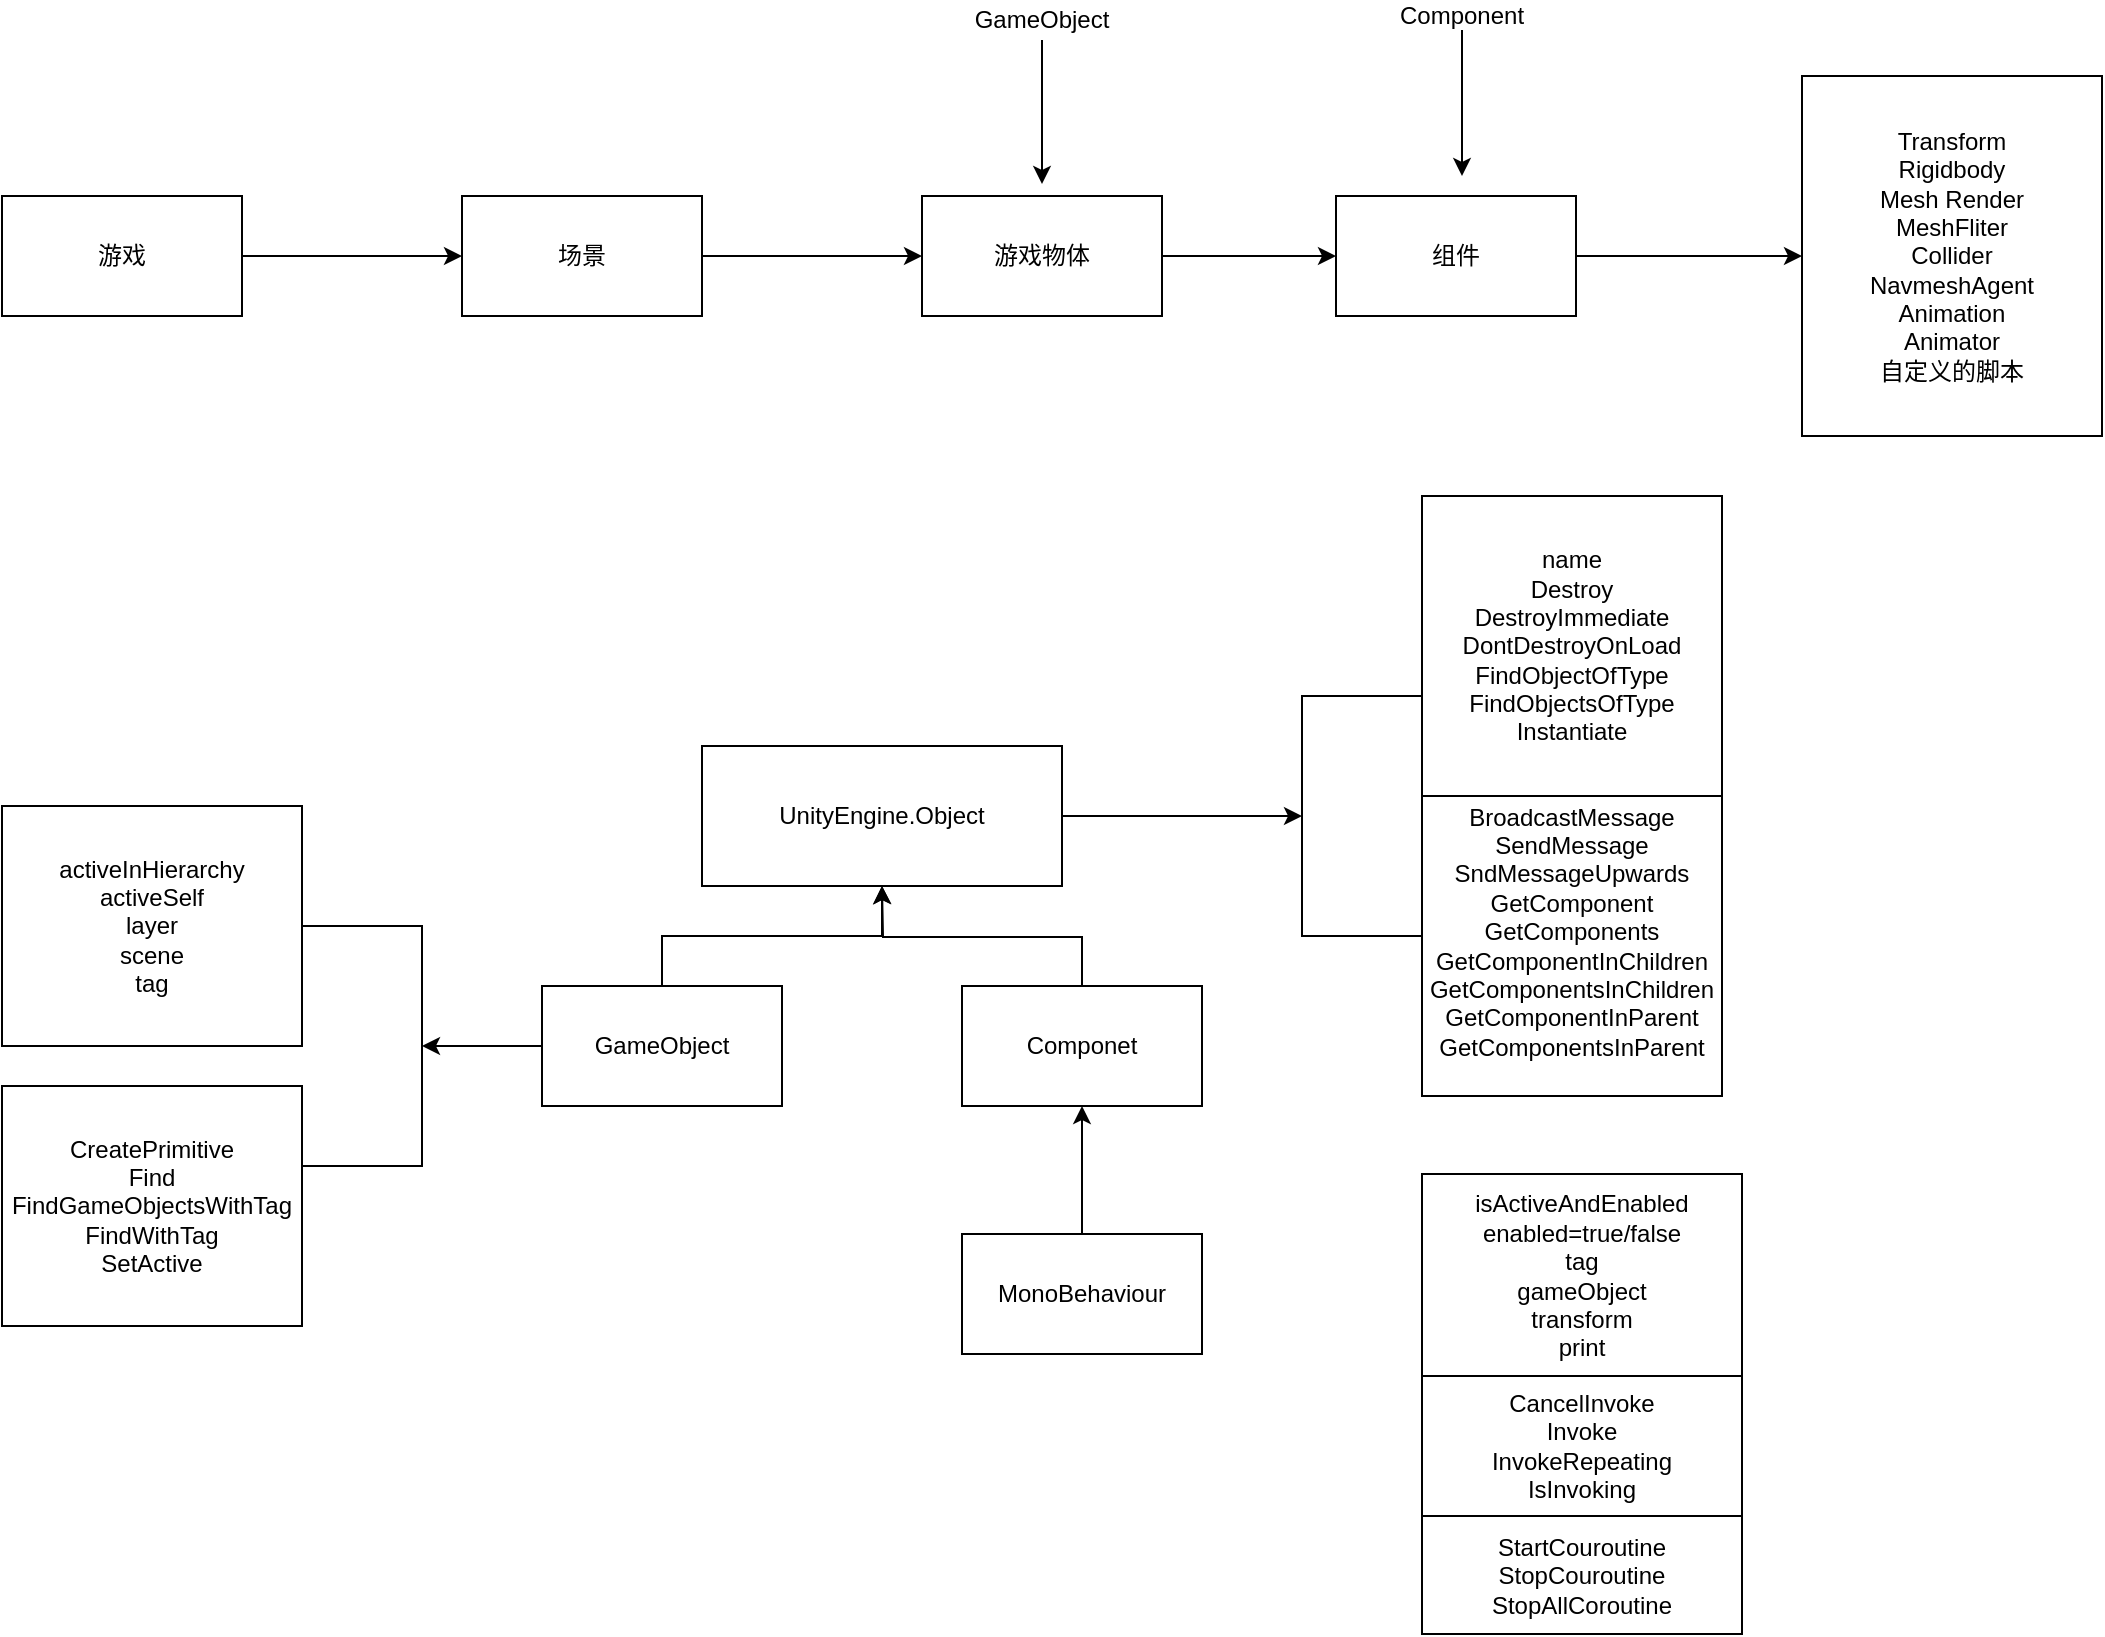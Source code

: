 <mxfile version="10.5.7" type="github"><diagram id="XaU9B5CVOMtlXePF3xGn" name="Page-1"><mxGraphModel dx="1398" dy="747" grid="1" gridSize="10" guides="1" tooltips="1" connect="1" arrows="1" fold="1" page="1" pageScale="1" pageWidth="827" pageHeight="1169" math="0" shadow="0"><root><mxCell id="0"/><mxCell id="1" parent="0"/><mxCell id="36FKOKf0ip_2aRhIWBwy-9" style="edgeStyle=orthogonalEdgeStyle;rounded=0;orthogonalLoop=1;jettySize=auto;html=1;exitX=1;exitY=0.5;exitDx=0;exitDy=0;entryX=0;entryY=0.5;entryDx=0;entryDy=0;" edge="1" parent="1" source="36FKOKf0ip_2aRhIWBwy-1" target="36FKOKf0ip_2aRhIWBwy-2"><mxGeometry relative="1" as="geometry"/></mxCell><mxCell id="36FKOKf0ip_2aRhIWBwy-1" value="&lt;span&gt;游戏&lt;/span&gt;" style="rounded=0;whiteSpace=wrap;html=1;" vertex="1" parent="1"><mxGeometry x="40" y="130" width="120" height="60" as="geometry"/></mxCell><mxCell id="36FKOKf0ip_2aRhIWBwy-10" style="edgeStyle=orthogonalEdgeStyle;rounded=0;orthogonalLoop=1;jettySize=auto;html=1;exitX=1;exitY=0.5;exitDx=0;exitDy=0;entryX=0;entryY=0.5;entryDx=0;entryDy=0;" edge="1" parent="1" source="36FKOKf0ip_2aRhIWBwy-2" target="36FKOKf0ip_2aRhIWBwy-3"><mxGeometry relative="1" as="geometry"/></mxCell><mxCell id="36FKOKf0ip_2aRhIWBwy-2" value="&lt;span&gt;场景&lt;/span&gt;" style="rounded=0;whiteSpace=wrap;html=1;" vertex="1" parent="1"><mxGeometry x="270" y="130" width="120" height="60" as="geometry"/></mxCell><mxCell id="36FKOKf0ip_2aRhIWBwy-11" style="edgeStyle=orthogonalEdgeStyle;rounded=0;orthogonalLoop=1;jettySize=auto;html=1;exitX=1;exitY=0.5;exitDx=0;exitDy=0;" edge="1" parent="1" source="36FKOKf0ip_2aRhIWBwy-3" target="36FKOKf0ip_2aRhIWBwy-4"><mxGeometry relative="1" as="geometry"/></mxCell><mxCell id="36FKOKf0ip_2aRhIWBwy-3" value="&lt;span&gt;游戏物体&lt;/span&gt;" style="rounded=0;whiteSpace=wrap;html=1;" vertex="1" parent="1"><mxGeometry x="500" y="130" width="120" height="60" as="geometry"/></mxCell><mxCell id="36FKOKf0ip_2aRhIWBwy-12" style="edgeStyle=orthogonalEdgeStyle;rounded=0;orthogonalLoop=1;jettySize=auto;html=1;exitX=1;exitY=0.5;exitDx=0;exitDy=0;entryX=0;entryY=0.5;entryDx=0;entryDy=0;" edge="1" parent="1" source="36FKOKf0ip_2aRhIWBwy-4" target="36FKOKf0ip_2aRhIWBwy-5"><mxGeometry relative="1" as="geometry"/></mxCell><mxCell id="36FKOKf0ip_2aRhIWBwy-4" value="&lt;span&gt;组件&lt;/span&gt;" style="rounded=0;whiteSpace=wrap;html=1;" vertex="1" parent="1"><mxGeometry x="707" y="130" width="120" height="60" as="geometry"/></mxCell><mxCell id="36FKOKf0ip_2aRhIWBwy-5" value="&lt;span&gt;Transform&lt;/span&gt;&lt;div&gt;Rigidbody&lt;/div&gt;&lt;div&gt;Mesh Render&lt;/div&gt;&lt;div&gt;MeshFliter&lt;/div&gt;&lt;div&gt;Collider&lt;/div&gt;&lt;div&gt;NavmeshAgent&lt;/div&gt;&lt;div&gt;Animation&lt;/div&gt;&lt;div&gt;Animator&lt;/div&gt;&lt;div&gt;自定义的脚本&lt;/div&gt;" style="rounded=0;whiteSpace=wrap;html=1;" vertex="1" parent="1"><mxGeometry x="940" y="70" width="150" height="180" as="geometry"/></mxCell><mxCell id="36FKOKf0ip_2aRhIWBwy-14" style="edgeStyle=orthogonalEdgeStyle;rounded=0;orthogonalLoop=1;jettySize=auto;html=1;exitX=0.5;exitY=1;exitDx=0;exitDy=0;entryX=0.417;entryY=0.033;entryDx=0;entryDy=0;entryPerimeter=0;" edge="1" parent="1" source="36FKOKf0ip_2aRhIWBwy-13"><mxGeometry relative="1" as="geometry"><mxPoint x="560" y="124" as="targetPoint"/></mxGeometry></mxCell><mxCell id="36FKOKf0ip_2aRhIWBwy-13" value="GameObject&lt;br&gt;" style="text;html=1;strokeColor=none;fillColor=none;align=center;verticalAlign=middle;whiteSpace=wrap;rounded=0;" vertex="1" parent="1"><mxGeometry x="540" y="32" width="40" height="20" as="geometry"/></mxCell><mxCell id="36FKOKf0ip_2aRhIWBwy-34" style="edgeStyle=orthogonalEdgeStyle;rounded=0;orthogonalLoop=1;jettySize=auto;html=1;exitX=0.5;exitY=1;exitDx=0;exitDy=0;" edge="1" parent="1" source="36FKOKf0ip_2aRhIWBwy-15"><mxGeometry relative="1" as="geometry"><mxPoint x="770" y="120" as="targetPoint"/></mxGeometry></mxCell><mxCell id="36FKOKf0ip_2aRhIWBwy-15" value="Component&lt;br&gt;" style="text;html=1;strokeColor=none;fillColor=none;align=center;verticalAlign=middle;whiteSpace=wrap;rounded=0;" vertex="1" parent="1"><mxGeometry x="750" y="32" width="40" height="15" as="geometry"/></mxCell><mxCell id="36FKOKf0ip_2aRhIWBwy-18" value="&lt;span&gt;activeInHierarchy&lt;/span&gt;&lt;div&gt;activeSelf&lt;/div&gt;&lt;div&gt;layer&lt;/div&gt;&lt;div&gt;scene&lt;/div&gt;&lt;div&gt;tag&lt;/div&gt;" style="rounded=0;whiteSpace=wrap;html=1;" vertex="1" parent="1"><mxGeometry x="40" y="435" width="150" height="120" as="geometry"/></mxCell><mxCell id="36FKOKf0ip_2aRhIWBwy-19" value="&lt;span&gt;CreatePrimitive&lt;/span&gt;&lt;div&gt;Find&lt;/div&gt;&lt;div&gt;FindGameObjectsWithTag&lt;/div&gt;&lt;div&gt;FindWithTag&lt;/div&gt;&lt;div&gt;SetActive&lt;/div&gt;" style="rounded=0;whiteSpace=wrap;html=1;" vertex="1" parent="1"><mxGeometry x="40" y="575" width="150" height="120" as="geometry"/></mxCell><mxCell id="36FKOKf0ip_2aRhIWBwy-20" value="" style="shape=partialRectangle;whiteSpace=wrap;html=1;bottom=1;right=1;left=1;top=0;fillColor=none;routingCenterX=-0.5;direction=north;rotation=0;" vertex="1" parent="1"><mxGeometry x="190" y="495" width="60" height="120" as="geometry"/></mxCell><mxCell id="36FKOKf0ip_2aRhIWBwy-28" style="edgeStyle=orthogonalEdgeStyle;rounded=0;orthogonalLoop=1;jettySize=auto;html=1;exitX=0.5;exitY=0;exitDx=0;exitDy=0;entryX=0.5;entryY=1;entryDx=0;entryDy=0;" edge="1" parent="1" source="36FKOKf0ip_2aRhIWBwy-23" target="36FKOKf0ip_2aRhIWBwy-26"><mxGeometry relative="1" as="geometry"/></mxCell><mxCell id="36FKOKf0ip_2aRhIWBwy-30" style="edgeStyle=orthogonalEdgeStyle;rounded=0;orthogonalLoop=1;jettySize=auto;html=1;exitX=0;exitY=0.5;exitDx=0;exitDy=0;entryX=0.5;entryY=1;entryDx=0;entryDy=0;" edge="1" parent="1" source="36FKOKf0ip_2aRhIWBwy-23" target="36FKOKf0ip_2aRhIWBwy-20"><mxGeometry relative="1" as="geometry"/></mxCell><mxCell id="36FKOKf0ip_2aRhIWBwy-23" value="&lt;span&gt;GameObject&lt;/span&gt;" style="rounded=0;whiteSpace=wrap;html=1;" vertex="1" parent="1"><mxGeometry x="310" y="525" width="120" height="60" as="geometry"/></mxCell><mxCell id="36FKOKf0ip_2aRhIWBwy-29" style="edgeStyle=orthogonalEdgeStyle;rounded=0;orthogonalLoop=1;jettySize=auto;html=1;exitX=0.5;exitY=0;exitDx=0;exitDy=0;" edge="1" parent="1" source="36FKOKf0ip_2aRhIWBwy-24"><mxGeometry relative="1" as="geometry"><mxPoint x="480" y="475" as="targetPoint"/></mxGeometry></mxCell><mxCell id="36FKOKf0ip_2aRhIWBwy-24" value="&lt;span&gt;Componet&lt;/span&gt;" style="rounded=0;whiteSpace=wrap;html=1;" vertex="1" parent="1"><mxGeometry x="520" y="525" width="120" height="60" as="geometry"/></mxCell><mxCell id="36FKOKf0ip_2aRhIWBwy-31" style="edgeStyle=orthogonalEdgeStyle;rounded=0;orthogonalLoop=1;jettySize=auto;html=1;exitX=0.5;exitY=0;exitDx=0;exitDy=0;entryX=0.5;entryY=1;entryDx=0;entryDy=0;" edge="1" parent="1" source="36FKOKf0ip_2aRhIWBwy-25" target="36FKOKf0ip_2aRhIWBwy-24"><mxGeometry relative="1" as="geometry"/></mxCell><mxCell id="36FKOKf0ip_2aRhIWBwy-25" value="&lt;span&gt;MonoBehaviour&lt;/span&gt;" style="rounded=0;whiteSpace=wrap;html=1;" vertex="1" parent="1"><mxGeometry x="520" y="649" width="120" height="60" as="geometry"/></mxCell><mxCell id="36FKOKf0ip_2aRhIWBwy-33" style="edgeStyle=orthogonalEdgeStyle;rounded=0;orthogonalLoop=1;jettySize=auto;html=1;exitX=1;exitY=0.5;exitDx=0;exitDy=0;entryX=0.5;entryY=1;entryDx=0;entryDy=0;" edge="1" parent="1" source="36FKOKf0ip_2aRhIWBwy-26" target="36FKOKf0ip_2aRhIWBwy-32"><mxGeometry relative="1" as="geometry"/></mxCell><mxCell id="36FKOKf0ip_2aRhIWBwy-26" value="&lt;span&gt;UnityEngine.Object&lt;/span&gt;" style="rounded=0;whiteSpace=wrap;html=1;" vertex="1" parent="1"><mxGeometry x="390" y="405" width="180" height="70" as="geometry"/></mxCell><mxCell id="36FKOKf0ip_2aRhIWBwy-32" value="" style="shape=partialRectangle;whiteSpace=wrap;html=1;bottom=1;right=1;left=1;top=0;fillColor=none;routingCenterX=-0.5;direction=south;rotation=0;" vertex="1" parent="1"><mxGeometry x="690" y="380" width="60" height="120" as="geometry"/></mxCell><mxCell id="36FKOKf0ip_2aRhIWBwy-35" value="&lt;span&gt;name&lt;/span&gt;&lt;br&gt;&lt;span&gt;Destroy&lt;/span&gt;&lt;br&gt;&lt;span&gt;DestroyImmediate&lt;/span&gt;&lt;br&gt;&lt;span&gt;DontDestroyOnLoad&lt;/span&gt;&lt;br&gt;&lt;span&gt;FindObjectOfType&lt;/span&gt;&lt;br&gt;&lt;span&gt;FindObjectsOfType&lt;/span&gt;&lt;br&gt;&lt;span&gt;Instantiate&lt;/span&gt;" style="whiteSpace=wrap;html=1;aspect=fixed;" vertex="1" parent="1"><mxGeometry x="750" y="280" width="150" height="150" as="geometry"/></mxCell><mxCell id="36FKOKf0ip_2aRhIWBwy-36" value="&lt;span&gt;BroadcastMessage&lt;/span&gt;&lt;div&gt;SendMessage&lt;/div&gt;&lt;div&gt;SndMessageUpwards&lt;/div&gt;&lt;div&gt;GetComponent&lt;/div&gt;&lt;div&gt;GetComponents&lt;br&gt;&lt;/div&gt;&lt;div&gt;GetComponentInChildren&lt;/div&gt;&lt;div&gt;GetComponentsInChildren&lt;br&gt;&lt;/div&gt;&lt;div&gt;GetComponentInParent&lt;/div&gt;&lt;div&gt;GetComponentsInParent&lt;br&gt;&lt;/div&gt;&lt;div&gt;&lt;br&gt;&lt;/div&gt;" style="whiteSpace=wrap;html=1;aspect=fixed;" vertex="1" parent="1"><mxGeometry x="750" y="430" width="150" height="150" as="geometry"/></mxCell><mxCell id="36FKOKf0ip_2aRhIWBwy-37" value="&lt;div&gt;isActiveAndEnabled&lt;/div&gt;&lt;div&gt;enabled=true/false&lt;/div&gt;&lt;div&gt;tag&lt;/div&gt;&lt;div&gt;gameObject&lt;/div&gt;&lt;div&gt;transform&lt;/div&gt;&lt;div&gt;print&lt;/div&gt;" style="rounded=0;whiteSpace=wrap;html=1;" vertex="1" parent="1"><mxGeometry x="750" y="619" width="160" height="101" as="geometry"/></mxCell><mxCell id="36FKOKf0ip_2aRhIWBwy-38" value="&lt;span&gt;CancelInvoke&lt;/span&gt;&lt;div&gt;Invoke&lt;/div&gt;&lt;div&gt;InvokeRepeating&lt;/div&gt;&lt;div&gt;IsInvoking&lt;/div&gt;" style="rounded=0;whiteSpace=wrap;html=1;" vertex="1" parent="1"><mxGeometry x="750" y="720" width="160" height="70" as="geometry"/></mxCell><mxCell id="36FKOKf0ip_2aRhIWBwy-39" value="&lt;span&gt;StartCouroutine&lt;/span&gt;&lt;div&gt;StopCouroutine&lt;/div&gt;&lt;div&gt;StopAllCoroutine&lt;/div&gt;" style="rounded=0;whiteSpace=wrap;html=1;" vertex="1" parent="1"><mxGeometry x="750" y="790" width="160" height="59" as="geometry"/></mxCell></root></mxGraphModel></diagram><diagram id="G7NJjSRDgGsFqUAAP1C-" name="Mathf"><mxGraphModel dx="1078" dy="567" grid="1" gridSize="10" guides="1" tooltips="1" connect="1" arrows="1" fold="1" page="1" pageScale="1" pageWidth="827" pageHeight="1169" math="0" shadow="0"><root><mxCell id="fAXod_wDIMJPDBYvjB0m-0"/><mxCell id="fAXod_wDIMJPDBYvjB0m-1" parent="fAXod_wDIMJPDBYvjB0m-0"/><mxCell id="qzTBdkduQj2TALtShac3-0" value="Defg2Rad&lt;br style=&quot;font-size: 15px;&quot;&gt;Epsilon&lt;br style=&quot;font-size: 15px;&quot;&gt;infinity&lt;br style=&quot;font-size: 15px;&quot;&gt;NegativeInfinity&lt;br style=&quot;font-size: 15px;&quot;&gt;PI&lt;br style=&quot;font-size: 15px;&quot;&gt;Rad2Deg&lt;br style=&quot;font-size: 15px;&quot;&gt;" style="rounded=0;whiteSpace=wrap;html=1;fontSize=15;verticalAlign=top;" parent="fAXod_wDIMJPDBYvjB0m-1" vertex="1"><mxGeometry x="230" y="60" width="190" height="140" as="geometry"/></mxCell><mxCell id="IFslFBcxyyocMpTNyJA8-1" value="Abs 绝对值&lt;br&gt;Ceil 向上取整&lt;br&gt;Clamp&amp;nbsp; 限定值的范围&lt;br&gt;Clamp01&amp;nbsp;把值限定在0和1之间&lt;br&gt;&lt;br&gt;ClosePowerOfTwo&amp;nbsp;取得2的power次方&lt;br&gt;Floor&amp;nbsp;向下取整&lt;br&gt;floorToInt&amp;nbsp;&lt;br&gt;Max&amp;nbsp;取得最大值&lt;br&gt;Min&amp;nbsp;取得最小值&lt;br&gt;Pow(f, p)&amp;nbsp;取得f的p次方&lt;br&gt;Sqrt&amp;nbsp;取得参数的平方根&lt;br&gt;Lerp&amp;nbsp;值范围内的差值&amp;nbsp;进行移动（越来越慢）&lt;br&gt;MoveTowards值范围移动（匀速）&lt;br&gt;PingPong&amp;nbsp;控制物体在值范围内来回移动&lt;br&gt;" style="rounded=0;whiteSpace=wrap;html=1;fontSize=15;align=left;" parent="fAXod_wDIMJPDBYvjB0m-1" vertex="1"><mxGeometry x="230" y="210" width="320" height="320" as="geometry"/></mxCell></root></mxGraphModel></diagram><diagram id="WCyitNHxKbxoOcp34HP_" name="Input"><mxGraphModel dx="1074" dy="616" grid="1" gridSize="10" guides="1" tooltips="1" connect="1" arrows="1" fold="1" page="1" pageScale="1" pageWidth="827" pageHeight="1169" math="0" shadow="0"><root><mxCell id="EJchWVivy3GvN_pVD2uQ-0"/><mxCell id="EJchWVivy3GvN_pVD2uQ-1" parent="EJchWVivy3GvN_pVD2uQ-0"/></root></mxGraphModel></diagram></mxfile>